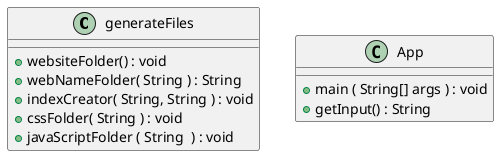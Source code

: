 @startuml
'https://plantuml.com/class-diagram

class generateFiles {
+websiteFolder() : void
+ webNameFolder( String ) : String
+ indexCreator( String, String ) : void
+ cssFolder( String ) : void
+ javaScriptFolder ( String  ) : void
}
class App {
+ main ( String[] args ) : void
+ getInput() : String
}
@enduml